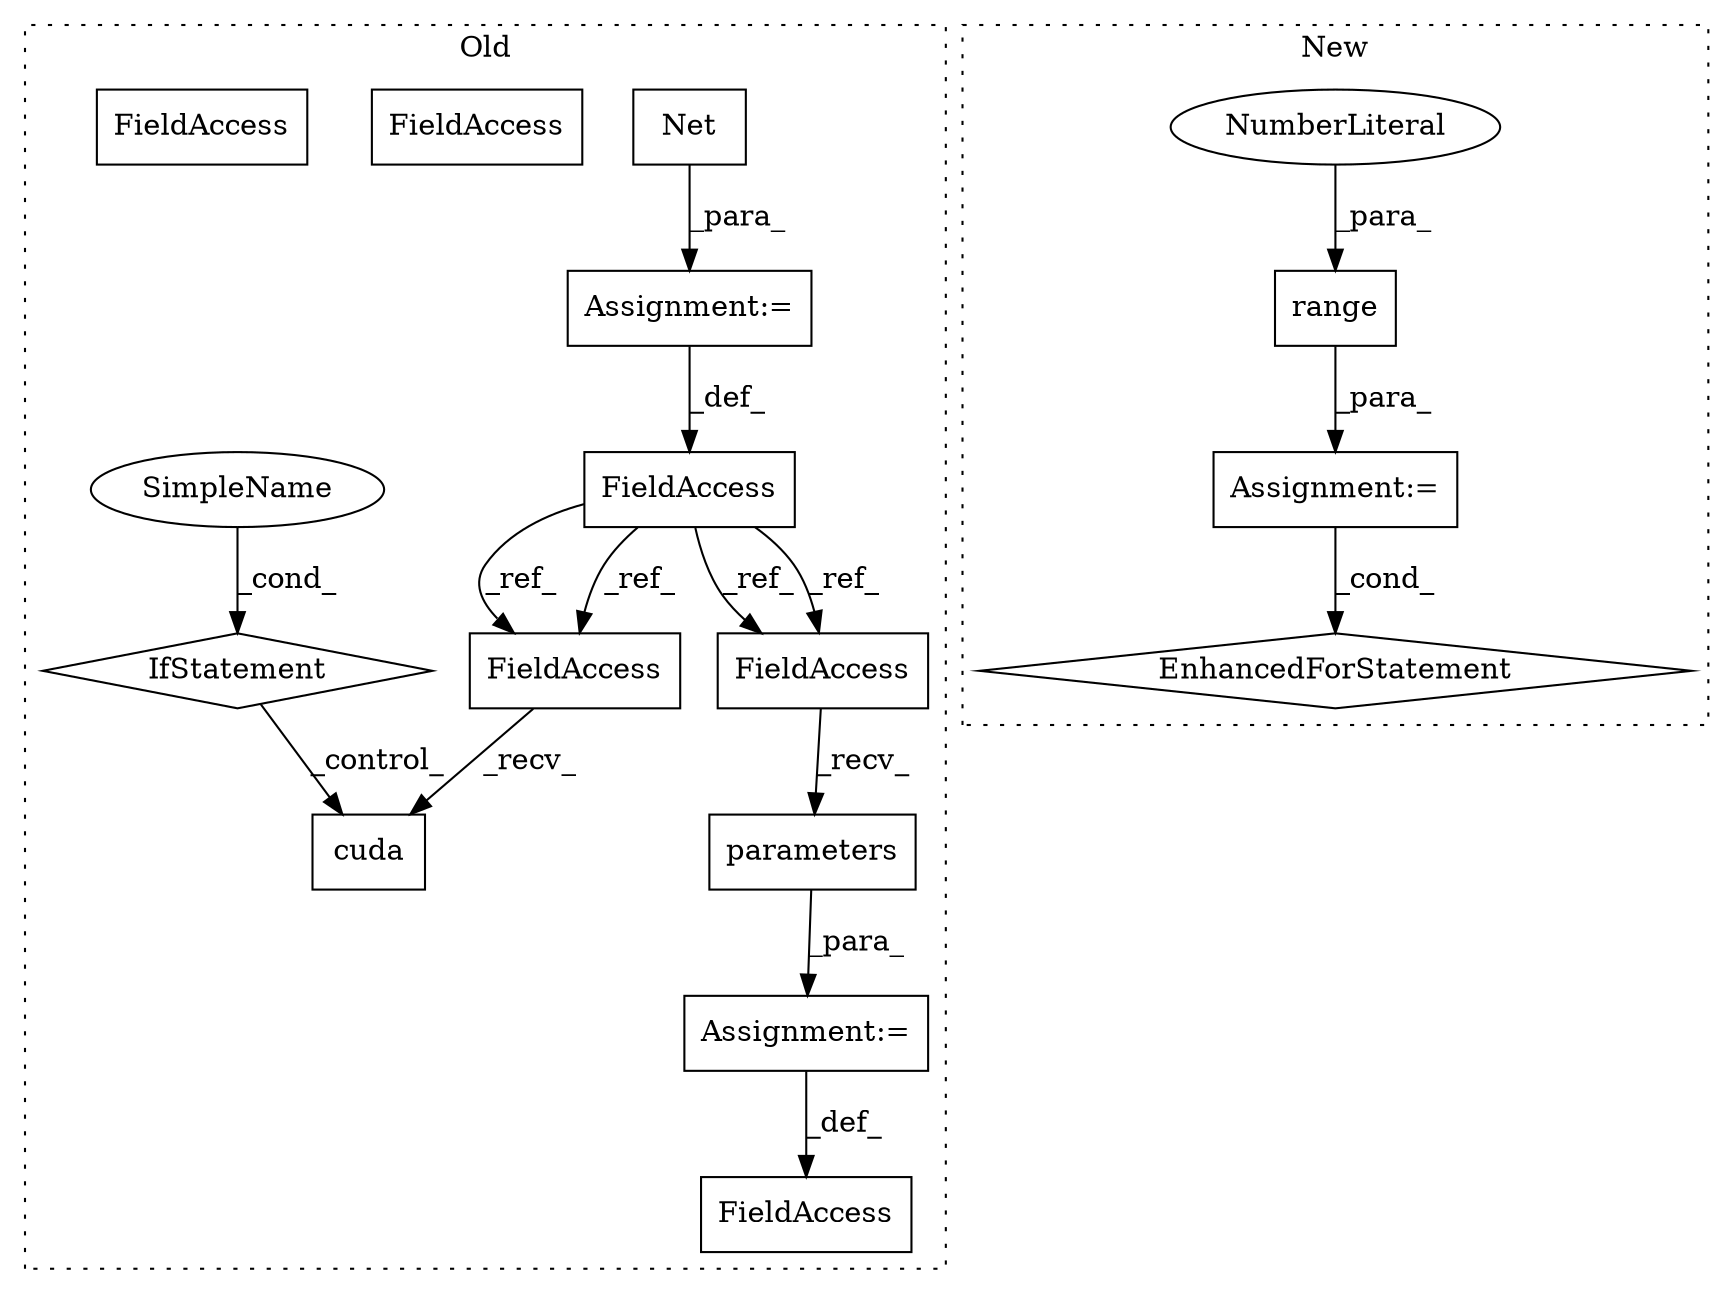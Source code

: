 digraph G {
subgraph cluster0 {
1 [label="Net" a="32" s="1291" l="5" shape="box"];
3 [label="cuda" a="32" s="1520" l="6" shape="box"];
5 [label="FieldAccess" a="22" s="1539" l="9" shape="box"];
6 [label="FieldAccess" a="22" s="1285" l="5" shape="box"];
7 [label="FieldAccess" a="22" s="1566" l="5" shape="box"];
8 [label="FieldAccess" a="22" s="1514" l="5" shape="box"];
9 [label="IfStatement" a="25" s="1302,1331" l="4,2" shape="diamond"];
11 [label="SimpleName" a="42" s="" l="" shape="ellipse"];
12 [label="Assignment:=" a="7" s="1548" l="1" shape="box"];
13 [label="Assignment:=" a="7" s="1290" l="1" shape="box"];
15 [label="parameters" a="32" s="1572" l="12" shape="box"];
16 [label="FieldAccess" a="22" s="1514" l="5" shape="box"];
17 [label="FieldAccess" a="22" s="1566" l="5" shape="box"];
label = "Old";
style="dotted";
}
subgraph cluster1 {
2 [label="range" a="32" s="2230,2241" l="6,1" shape="box"];
4 [label="EnhancedForStatement" a="70" s="2165,2242" l="57,2" shape="diamond"];
10 [label="NumberLiteral" a="34" s="2238" l="3" shape="ellipse"];
14 [label="Assignment:=" a="7" s="2165,2242" l="57,2" shape="box"];
label = "New";
style="dotted";
}
1 -> 13 [label="_para_"];
2 -> 14 [label="_para_"];
6 -> 16 [label="_ref_"];
6 -> 17 [label="_ref_"];
6 -> 16 [label="_ref_"];
6 -> 17 [label="_ref_"];
9 -> 3 [label="_control_"];
10 -> 2 [label="_para_"];
11 -> 9 [label="_cond_"];
12 -> 5 [label="_def_"];
13 -> 6 [label="_def_"];
14 -> 4 [label="_cond_"];
15 -> 12 [label="_para_"];
16 -> 3 [label="_recv_"];
17 -> 15 [label="_recv_"];
}